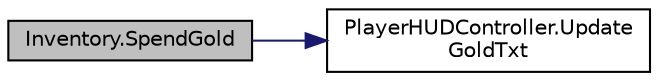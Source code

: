 digraph "Inventory.SpendGold"
{
 // INTERACTIVE_SVG=YES
 // LATEX_PDF_SIZE
  bgcolor="transparent";
  edge [fontname="Helvetica",fontsize="10",labelfontname="Helvetica",labelfontsize="10"];
  node [fontname="Helvetica",fontsize="10",shape=record];
  rankdir="LR";
  Node1 [label="Inventory.SpendGold",height=0.2,width=0.4,color="black", fillcolor="grey75", style="filled", fontcolor="black",tooltip=" "];
  Node1 -> Node2 [color="midnightblue",fontsize="10",style="solid",fontname="Helvetica"];
  Node2 [label="PlayerHUDController.Update\lGoldTxt",height=0.2,width=0.4,color="black",URL="$class_player_h_u_d_controller.html#aeef77dcdfaf1c9b719e4350c17c88fa5",tooltip=" "];
}
